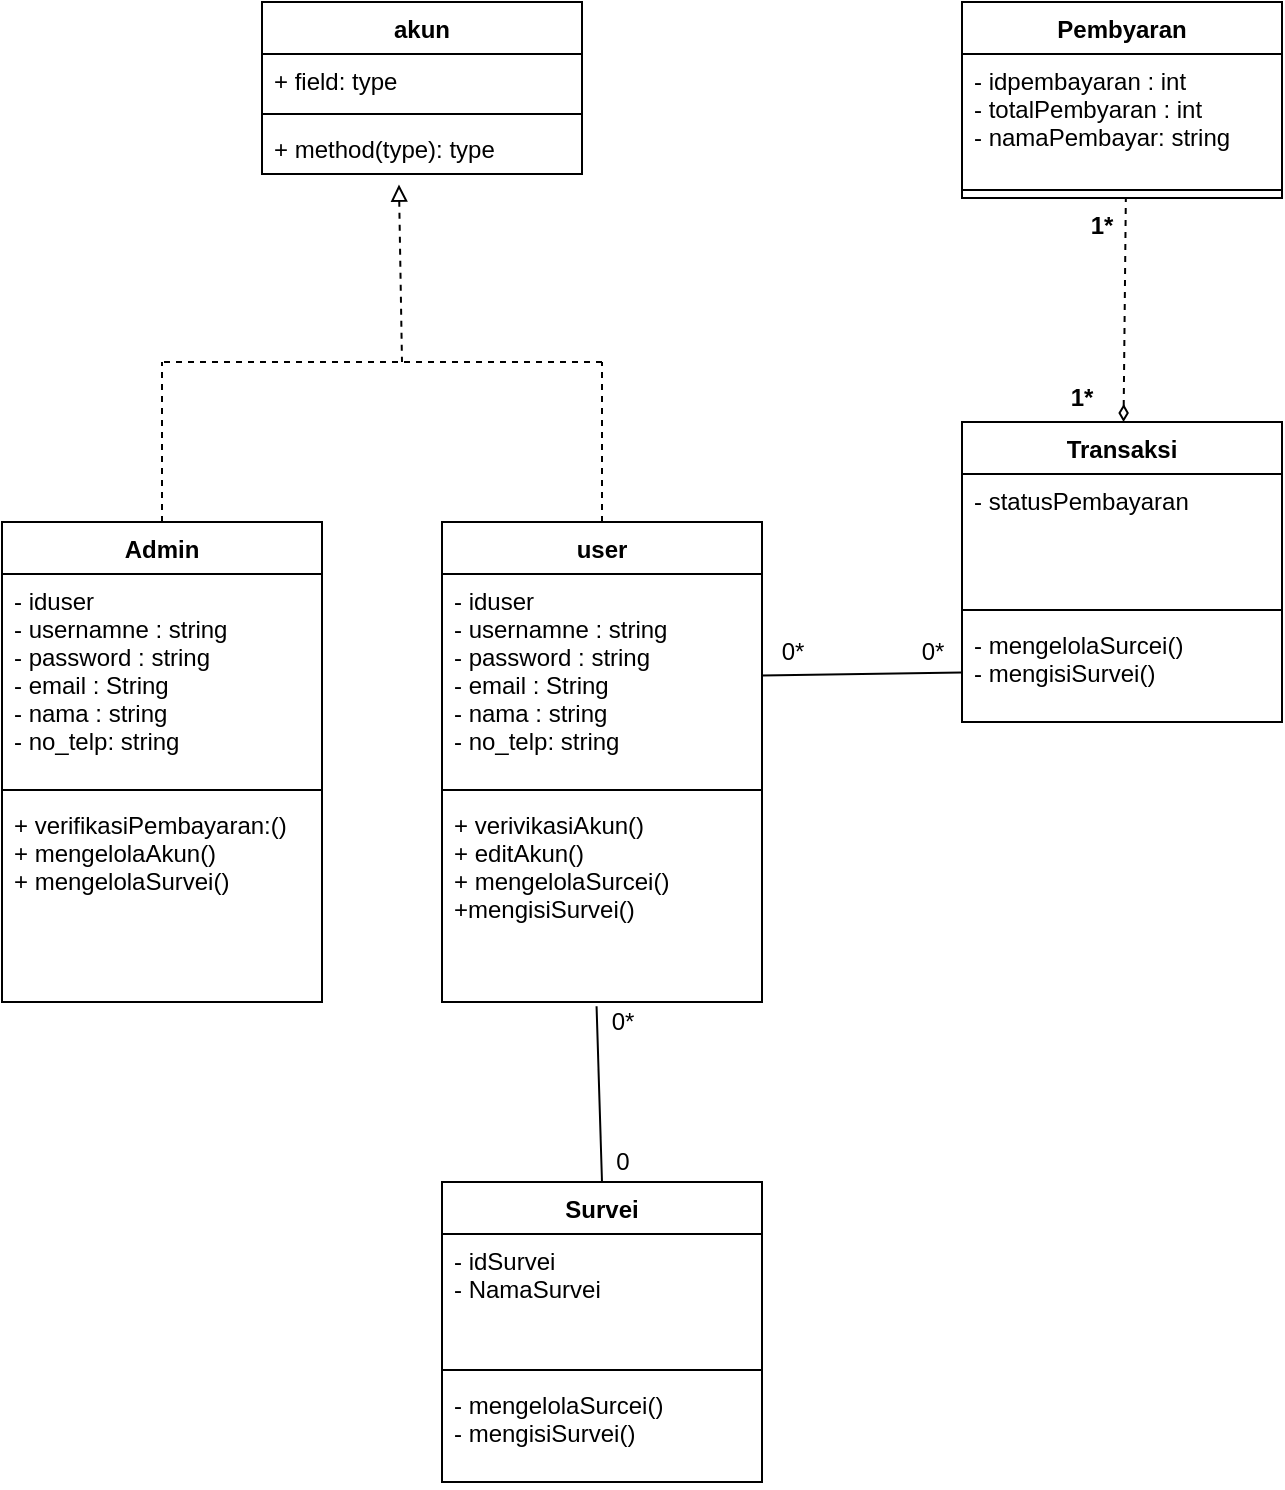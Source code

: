 <mxfile version="20.8.5" type="github">
  <diagram id="4JabPEKRUdK34d8csLMR" name="Halaman-1">
    <mxGraphModel dx="225" dy="440" grid="1" gridSize="10" guides="1" tooltips="1" connect="1" arrows="1" fold="1" page="1" pageScale="1" pageWidth="827" pageHeight="1169" math="0" shadow="0">
      <root>
        <mxCell id="0" />
        <mxCell id="1" parent="0" />
        <mxCell id="sofHlhuOppqZi0QJz8ZP-1" value="akun" style="swimlane;fontStyle=1;align=center;verticalAlign=top;childLayout=stackLayout;horizontal=1;startSize=26;horizontalStack=0;resizeParent=1;resizeParentMax=0;resizeLast=0;collapsible=1;marginBottom=0;" vertex="1" parent="1">
          <mxGeometry x="230" y="90" width="160" height="86" as="geometry" />
        </mxCell>
        <mxCell id="sofHlhuOppqZi0QJz8ZP-2" value="+ field: type" style="text;strokeColor=none;fillColor=none;align=left;verticalAlign=top;spacingLeft=4;spacingRight=4;overflow=hidden;rotatable=0;points=[[0,0.5],[1,0.5]];portConstraint=eastwest;" vertex="1" parent="sofHlhuOppqZi0QJz8ZP-1">
          <mxGeometry y="26" width="160" height="26" as="geometry" />
        </mxCell>
        <mxCell id="sofHlhuOppqZi0QJz8ZP-3" value="" style="line;strokeWidth=1;fillColor=none;align=left;verticalAlign=middle;spacingTop=-1;spacingLeft=3;spacingRight=3;rotatable=0;labelPosition=right;points=[];portConstraint=eastwest;strokeColor=inherit;" vertex="1" parent="sofHlhuOppqZi0QJz8ZP-1">
          <mxGeometry y="52" width="160" height="8" as="geometry" />
        </mxCell>
        <mxCell id="sofHlhuOppqZi0QJz8ZP-4" value="+ method(type): type" style="text;strokeColor=none;fillColor=none;align=left;verticalAlign=top;spacingLeft=4;spacingRight=4;overflow=hidden;rotatable=0;points=[[0,0.5],[1,0.5]];portConstraint=eastwest;" vertex="1" parent="sofHlhuOppqZi0QJz8ZP-1">
          <mxGeometry y="60" width="160" height="26" as="geometry" />
        </mxCell>
        <mxCell id="sofHlhuOppqZi0QJz8ZP-31" value="" style="edgeStyle=orthogonalEdgeStyle;rounded=0;orthogonalLoop=1;jettySize=auto;html=1;endArrow=none;endFill=0;dashed=1;" edge="1" parent="1" source="sofHlhuOppqZi0QJz8ZP-15">
          <mxGeometry relative="1" as="geometry">
            <mxPoint x="180" y="270" as="targetPoint" />
          </mxGeometry>
        </mxCell>
        <mxCell id="sofHlhuOppqZi0QJz8ZP-15" value="Admin" style="swimlane;fontStyle=1;align=center;verticalAlign=top;childLayout=stackLayout;horizontal=1;startSize=26;horizontalStack=0;resizeParent=1;resizeParentMax=0;resizeLast=0;collapsible=1;marginBottom=0;" vertex="1" parent="1">
          <mxGeometry x="100" y="350" width="160" height="240" as="geometry" />
        </mxCell>
        <mxCell id="sofHlhuOppqZi0QJz8ZP-16" value="- iduser&#xa;- usernamne : string&#xa;- password : string&#xa;- email : String&#xa;- nama : string&#xa;- no_telp: string" style="text;strokeColor=none;fillColor=none;align=left;verticalAlign=top;spacingLeft=4;spacingRight=4;overflow=hidden;rotatable=0;points=[[0,0.5],[1,0.5]];portConstraint=eastwest;" vertex="1" parent="sofHlhuOppqZi0QJz8ZP-15">
          <mxGeometry y="26" width="160" height="104" as="geometry" />
        </mxCell>
        <mxCell id="sofHlhuOppqZi0QJz8ZP-17" value="" style="line;strokeWidth=1;fillColor=none;align=left;verticalAlign=middle;spacingTop=-1;spacingLeft=3;spacingRight=3;rotatable=0;labelPosition=right;points=[];portConstraint=eastwest;strokeColor=inherit;" vertex="1" parent="sofHlhuOppqZi0QJz8ZP-15">
          <mxGeometry y="130" width="160" height="8" as="geometry" />
        </mxCell>
        <mxCell id="sofHlhuOppqZi0QJz8ZP-18" value="+ verifikasiPembayaran:()&#xa;+ mengelolaAkun()&#xa;+ mengelolaSurvei()" style="text;strokeColor=none;fillColor=none;align=left;verticalAlign=top;spacingLeft=4;spacingRight=4;overflow=hidden;rotatable=0;points=[[0,0.5],[1,0.5]];portConstraint=eastwest;" vertex="1" parent="sofHlhuOppqZi0QJz8ZP-15">
          <mxGeometry y="138" width="160" height="102" as="geometry" />
        </mxCell>
        <mxCell id="sofHlhuOppqZi0QJz8ZP-26" style="edgeStyle=orthogonalEdgeStyle;rounded=0;orthogonalLoop=1;jettySize=auto;html=1;endArrow=none;endFill=0;dashed=1;" edge="1" parent="1" source="sofHlhuOppqZi0QJz8ZP-19">
          <mxGeometry relative="1" as="geometry">
            <mxPoint x="400.0" y="270" as="targetPoint" />
          </mxGeometry>
        </mxCell>
        <mxCell id="sofHlhuOppqZi0QJz8ZP-19" value="user" style="swimlane;fontStyle=1;align=center;verticalAlign=top;childLayout=stackLayout;horizontal=1;startSize=26;horizontalStack=0;resizeParent=1;resizeParentMax=0;resizeLast=0;collapsible=1;marginBottom=0;" vertex="1" parent="1">
          <mxGeometry x="320" y="350" width="160" height="240" as="geometry" />
        </mxCell>
        <mxCell id="sofHlhuOppqZi0QJz8ZP-20" value="- iduser&#xa;- usernamne : string&#xa;- password : string&#xa;- email : String&#xa;- nama : string&#xa;- no_telp: string" style="text;strokeColor=none;fillColor=none;align=left;verticalAlign=top;spacingLeft=4;spacingRight=4;overflow=hidden;rotatable=0;points=[[0,0.5],[1,0.5]];portConstraint=eastwest;" vertex="1" parent="sofHlhuOppqZi0QJz8ZP-19">
          <mxGeometry y="26" width="160" height="104" as="geometry" />
        </mxCell>
        <mxCell id="sofHlhuOppqZi0QJz8ZP-21" value="" style="line;strokeWidth=1;fillColor=none;align=left;verticalAlign=middle;spacingTop=-1;spacingLeft=3;spacingRight=3;rotatable=0;labelPosition=right;points=[];portConstraint=eastwest;strokeColor=inherit;" vertex="1" parent="sofHlhuOppqZi0QJz8ZP-19">
          <mxGeometry y="130" width="160" height="8" as="geometry" />
        </mxCell>
        <mxCell id="sofHlhuOppqZi0QJz8ZP-22" value="+ verivikasiAkun()&#xa;+ editAkun()&#xa;+ mengelolaSurcei()&#xa;+mengisiSurvei()" style="text;strokeColor=none;fillColor=none;align=left;verticalAlign=top;spacingLeft=4;spacingRight=4;overflow=hidden;rotatable=0;points=[[0,0.5],[1,0.5]];portConstraint=eastwest;" vertex="1" parent="sofHlhuOppqZi0QJz8ZP-19">
          <mxGeometry y="138" width="160" height="102" as="geometry" />
        </mxCell>
        <mxCell id="sofHlhuOppqZi0QJz8ZP-32" value="" style="edgeStyle=orthogonalEdgeStyle;rounded=0;orthogonalLoop=1;jettySize=auto;html=1;endArrow=none;endFill=0;dashed=1;" edge="1" parent="1">
          <mxGeometry relative="1" as="geometry">
            <mxPoint x="400" y="270" as="sourcePoint" />
            <mxPoint x="180" y="270" as="targetPoint" />
          </mxGeometry>
        </mxCell>
        <mxCell id="sofHlhuOppqZi0QJz8ZP-33" value="" style="rounded=0;orthogonalLoop=1;jettySize=auto;html=1;endArrow=none;endFill=0;exitX=0.428;exitY=1.203;exitDx=0;exitDy=0;exitPerimeter=0;startArrow=block;startFill=0;dashed=1;" edge="1" parent="1" source="sofHlhuOppqZi0QJz8ZP-4">
          <mxGeometry relative="1" as="geometry">
            <mxPoint x="410" y="280" as="sourcePoint" />
            <mxPoint x="300" y="270" as="targetPoint" />
          </mxGeometry>
        </mxCell>
        <mxCell id="sofHlhuOppqZi0QJz8ZP-39" style="edgeStyle=none;rounded=0;orthogonalLoop=1;jettySize=auto;html=1;exitX=0.5;exitY=0;exitDx=0;exitDy=0;startArrow=none;startFill=0;endArrow=none;endFill=0;entryX=0.483;entryY=1.021;entryDx=0;entryDy=0;entryPerimeter=0;" edge="1" parent="1" source="sofHlhuOppqZi0QJz8ZP-35" target="sofHlhuOppqZi0QJz8ZP-22">
          <mxGeometry relative="1" as="geometry">
            <mxPoint x="400.429" y="600" as="targetPoint" />
          </mxGeometry>
        </mxCell>
        <mxCell id="sofHlhuOppqZi0QJz8ZP-35" value="Survei" style="swimlane;fontStyle=1;align=center;verticalAlign=top;childLayout=stackLayout;horizontal=1;startSize=26;horizontalStack=0;resizeParent=1;resizeParentMax=0;resizeLast=0;collapsible=1;marginBottom=0;" vertex="1" parent="1">
          <mxGeometry x="320" y="680" width="160" height="150" as="geometry" />
        </mxCell>
        <mxCell id="sofHlhuOppqZi0QJz8ZP-36" value="- idSurvei&#xa;- NamaSurvei" style="text;strokeColor=none;fillColor=none;align=left;verticalAlign=top;spacingLeft=4;spacingRight=4;overflow=hidden;rotatable=0;points=[[0,0.5],[1,0.5]];portConstraint=eastwest;" vertex="1" parent="sofHlhuOppqZi0QJz8ZP-35">
          <mxGeometry y="26" width="160" height="64" as="geometry" />
        </mxCell>
        <mxCell id="sofHlhuOppqZi0QJz8ZP-37" value="" style="line;strokeWidth=1;fillColor=none;align=left;verticalAlign=middle;spacingTop=-1;spacingLeft=3;spacingRight=3;rotatable=0;labelPosition=right;points=[];portConstraint=eastwest;strokeColor=inherit;" vertex="1" parent="sofHlhuOppqZi0QJz8ZP-35">
          <mxGeometry y="90" width="160" height="8" as="geometry" />
        </mxCell>
        <mxCell id="sofHlhuOppqZi0QJz8ZP-38" value="- mengelolaSurcei()&#xa;- mengisiSurvei()" style="text;strokeColor=none;fillColor=none;align=left;verticalAlign=top;spacingLeft=4;spacingRight=4;overflow=hidden;rotatable=0;points=[[0,0.5],[1,0.5]];portConstraint=eastwest;" vertex="1" parent="sofHlhuOppqZi0QJz8ZP-35">
          <mxGeometry y="98" width="160" height="52" as="geometry" />
        </mxCell>
        <mxCell id="sofHlhuOppqZi0QJz8ZP-40" value="0*" style="text;html=1;align=center;verticalAlign=middle;resizable=0;points=[];autosize=1;strokeColor=none;fillColor=none;" vertex="1" parent="1">
          <mxGeometry x="395" y="585" width="30" height="30" as="geometry" />
        </mxCell>
        <mxCell id="sofHlhuOppqZi0QJz8ZP-41" value="0" style="text;html=1;align=center;verticalAlign=middle;resizable=0;points=[];autosize=1;strokeColor=none;fillColor=none;" vertex="1" parent="1">
          <mxGeometry x="395" y="655" width="30" height="30" as="geometry" />
        </mxCell>
        <mxCell id="sofHlhuOppqZi0QJz8ZP-62" style="edgeStyle=none;rounded=0;orthogonalLoop=1;jettySize=auto;html=1;entryX=0.512;entryY=1.018;entryDx=0;entryDy=0;entryPerimeter=0;startArrow=diamondThin;startFill=0;endArrow=none;endFill=0;dashed=1;" edge="1" parent="1" source="sofHlhuOppqZi0QJz8ZP-52" target="sofHlhuOppqZi0QJz8ZP-61">
          <mxGeometry relative="1" as="geometry" />
        </mxCell>
        <mxCell id="sofHlhuOppqZi0QJz8ZP-52" value="Transaksi" style="swimlane;fontStyle=1;align=center;verticalAlign=top;childLayout=stackLayout;horizontal=1;startSize=26;horizontalStack=0;resizeParent=1;resizeParentMax=0;resizeLast=0;collapsible=1;marginBottom=0;" vertex="1" parent="1">
          <mxGeometry x="580" y="300" width="160" height="150" as="geometry" />
        </mxCell>
        <mxCell id="sofHlhuOppqZi0QJz8ZP-53" value="- statusPembayaran" style="text;strokeColor=none;fillColor=none;align=left;verticalAlign=top;spacingLeft=4;spacingRight=4;overflow=hidden;rotatable=0;points=[[0,0.5],[1,0.5]];portConstraint=eastwest;" vertex="1" parent="sofHlhuOppqZi0QJz8ZP-52">
          <mxGeometry y="26" width="160" height="64" as="geometry" />
        </mxCell>
        <mxCell id="sofHlhuOppqZi0QJz8ZP-54" value="" style="line;strokeWidth=1;fillColor=none;align=left;verticalAlign=middle;spacingTop=-1;spacingLeft=3;spacingRight=3;rotatable=0;labelPosition=right;points=[];portConstraint=eastwest;strokeColor=inherit;" vertex="1" parent="sofHlhuOppqZi0QJz8ZP-52">
          <mxGeometry y="90" width="160" height="8" as="geometry" />
        </mxCell>
        <mxCell id="sofHlhuOppqZi0QJz8ZP-55" value="- mengelolaSurcei()&#xa;- mengisiSurvei()" style="text;strokeColor=none;fillColor=none;align=left;verticalAlign=top;spacingLeft=4;spacingRight=4;overflow=hidden;rotatable=0;points=[[0,0.5],[1,0.5]];portConstraint=eastwest;" vertex="1" parent="sofHlhuOppqZi0QJz8ZP-52">
          <mxGeometry y="98" width="160" height="52" as="geometry" />
        </mxCell>
        <mxCell id="sofHlhuOppqZi0QJz8ZP-56" value="" style="edgeStyle=none;rounded=0;orthogonalLoop=1;jettySize=auto;html=1;startArrow=none;startFill=0;endArrow=none;endFill=0;" edge="1" parent="1" source="sofHlhuOppqZi0QJz8ZP-20" target="sofHlhuOppqZi0QJz8ZP-55">
          <mxGeometry relative="1" as="geometry" />
        </mxCell>
        <mxCell id="sofHlhuOppqZi0QJz8ZP-57" value="0*" style="text;html=1;align=center;verticalAlign=middle;resizable=0;points=[];autosize=1;strokeColor=none;fillColor=none;" vertex="1" parent="1">
          <mxGeometry x="480" y="400" width="30" height="30" as="geometry" />
        </mxCell>
        <mxCell id="sofHlhuOppqZi0QJz8ZP-58" value="0*" style="text;html=1;align=center;verticalAlign=middle;resizable=0;points=[];autosize=1;strokeColor=none;fillColor=none;" vertex="1" parent="1">
          <mxGeometry x="550" y="400" width="30" height="30" as="geometry" />
        </mxCell>
        <mxCell id="sofHlhuOppqZi0QJz8ZP-59" value="Pembyaran" style="swimlane;fontStyle=1;align=center;verticalAlign=top;childLayout=stackLayout;horizontal=1;startSize=26;horizontalStack=0;resizeParent=1;resizeParentMax=0;resizeLast=0;collapsible=1;marginBottom=0;" vertex="1" parent="1">
          <mxGeometry x="580" y="90" width="160" height="98" as="geometry" />
        </mxCell>
        <mxCell id="sofHlhuOppqZi0QJz8ZP-60" value="- idpembayaran : int&#xa;- totalPembyaran : int&#xa;- namaPembayar: string" style="text;strokeColor=none;fillColor=none;align=left;verticalAlign=top;spacingLeft=4;spacingRight=4;overflow=hidden;rotatable=0;points=[[0,0.5],[1,0.5]];portConstraint=eastwest;" vertex="1" parent="sofHlhuOppqZi0QJz8ZP-59">
          <mxGeometry y="26" width="160" height="64" as="geometry" />
        </mxCell>
        <mxCell id="sofHlhuOppqZi0QJz8ZP-61" value="" style="line;strokeWidth=1;fillColor=none;align=left;verticalAlign=middle;spacingTop=-1;spacingLeft=3;spacingRight=3;rotatable=0;labelPosition=right;points=[];portConstraint=eastwest;strokeColor=inherit;" vertex="1" parent="sofHlhuOppqZi0QJz8ZP-59">
          <mxGeometry y="90" width="160" height="8" as="geometry" />
        </mxCell>
        <mxCell id="sofHlhuOppqZi0QJz8ZP-63" value="1*" style="text;align=center;fontStyle=1;verticalAlign=middle;spacingLeft=3;spacingRight=3;strokeColor=none;rotatable=0;points=[[0,0.5],[1,0.5]];portConstraint=eastwest;" vertex="1" parent="1">
          <mxGeometry x="600" y="274" width="80" height="26" as="geometry" />
        </mxCell>
        <mxCell id="sofHlhuOppqZi0QJz8ZP-64" value="1*" style="text;align=center;fontStyle=1;verticalAlign=middle;spacingLeft=3;spacingRight=3;strokeColor=none;rotatable=0;points=[[0,0.5],[1,0.5]];portConstraint=eastwest;" vertex="1" parent="1">
          <mxGeometry x="610" y="188" width="80" height="26" as="geometry" />
        </mxCell>
      </root>
    </mxGraphModel>
  </diagram>
</mxfile>
